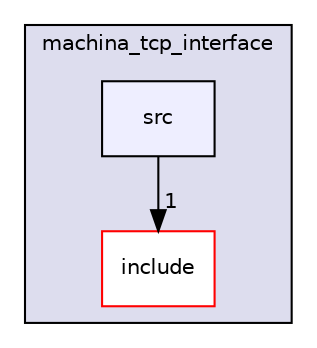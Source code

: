 digraph "src/machina_tcp_interface/src" {
  compound=true
  node [ fontsize="10", fontname="Helvetica"];
  edge [ labelfontsize="10", labelfontname="Helvetica"];
  subgraph clusterdir_6802b5bdac077fef17cbc5acb6a41f35 {
    graph [ bgcolor="#ddddee", pencolor="black", label="machina_tcp_interface" fontname="Helvetica", fontsize="10", URL="dir_6802b5bdac077fef17cbc5acb6a41f35.html"]
  dir_acc5ad0c9fc8501f85c4b948790378ad [shape=box label="include" fillcolor="white" style="filled" color="red" URL="dir_acc5ad0c9fc8501f85c4b948790378ad.html"];
  dir_093c175742d5822fd7eea816425ff710 [shape=box, label="src", style="filled", fillcolor="#eeeeff", pencolor="black", URL="dir_093c175742d5822fd7eea816425ff710.html"];
  }
  dir_093c175742d5822fd7eea816425ff710->dir_acc5ad0c9fc8501f85c4b948790378ad [headlabel="1", labeldistance=1.5 headhref="dir_000017_000015.html"];
}
